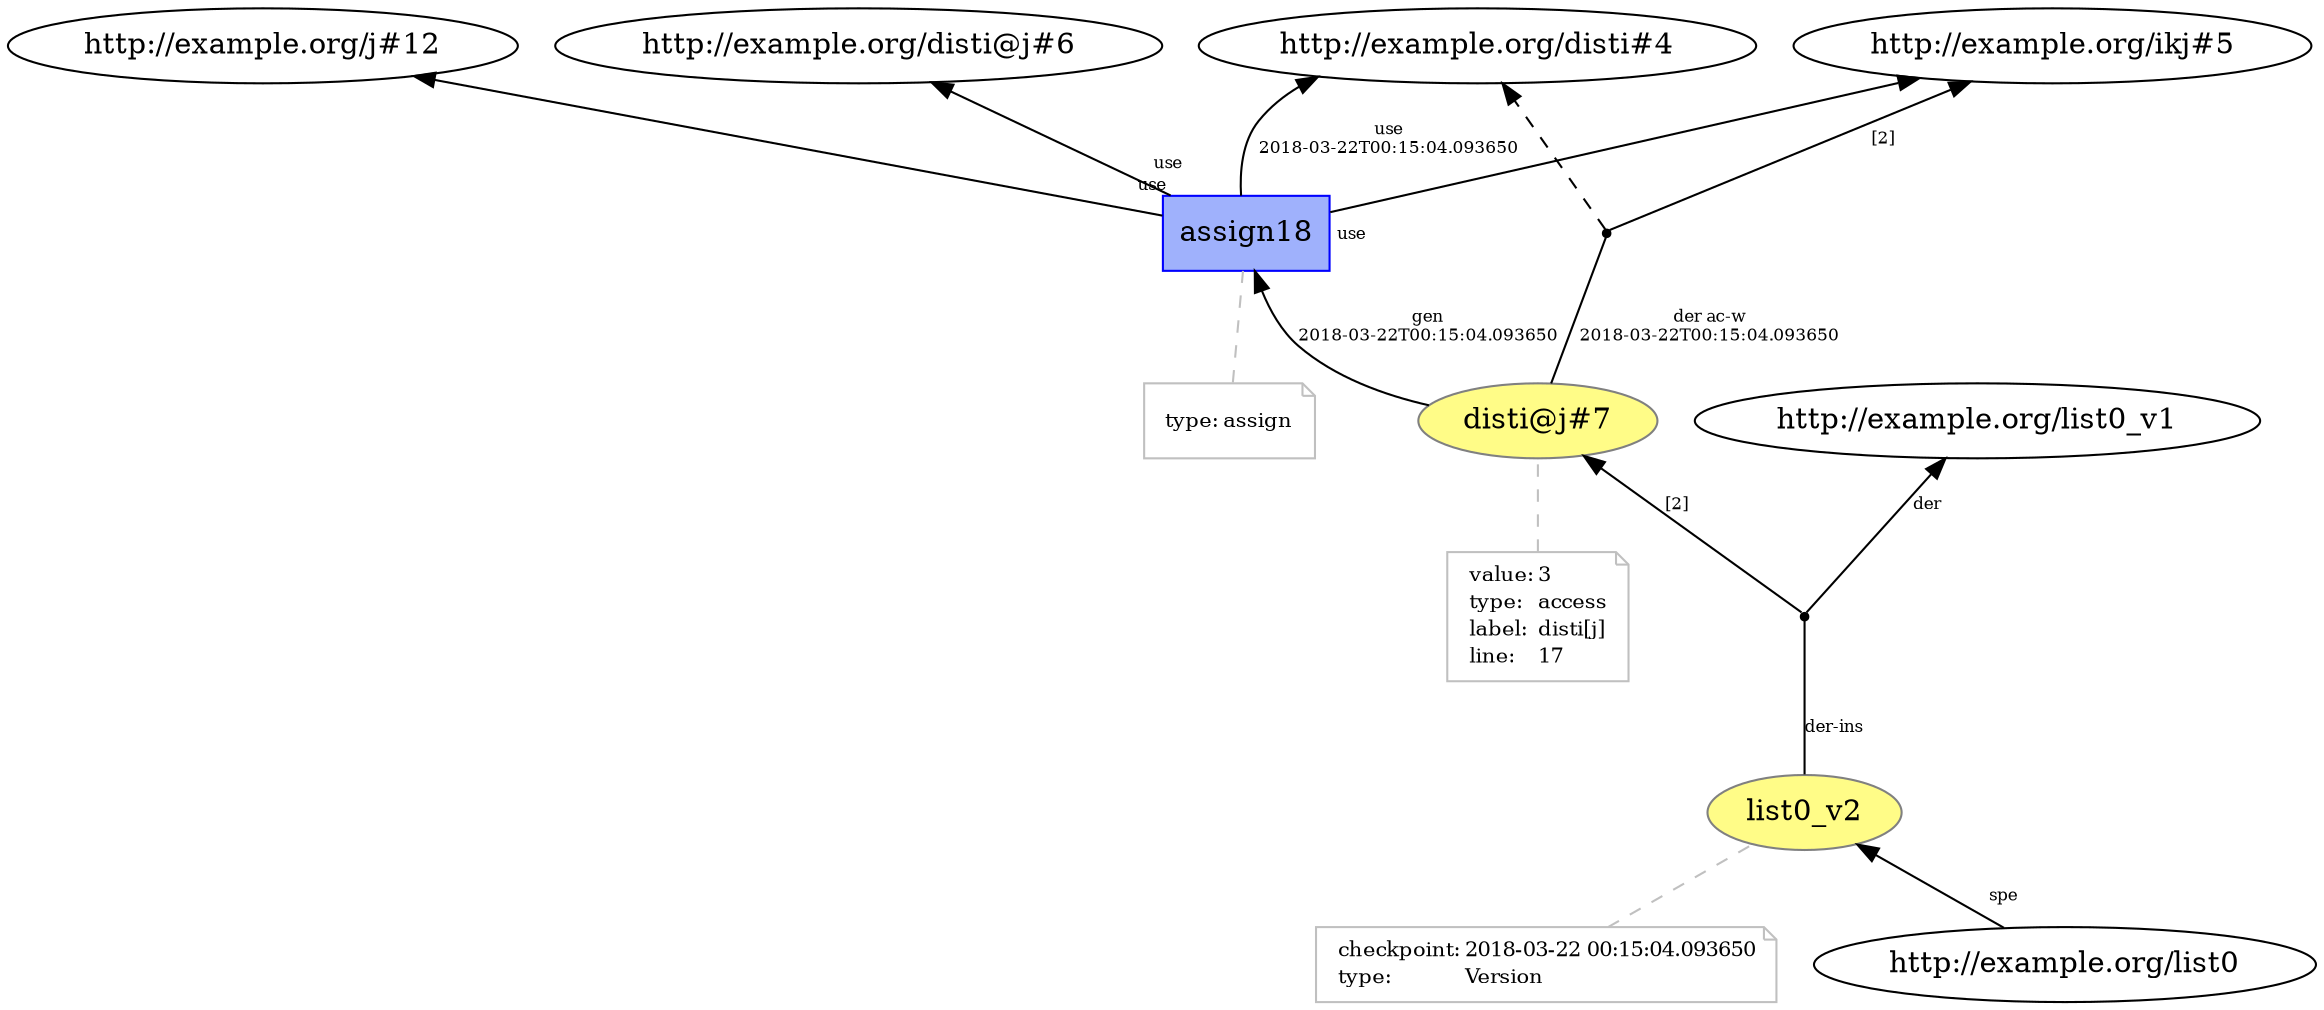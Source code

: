 digraph "PROV" { size="16,12"; rankdir="BT";
"http://example.org/disti@j#7" [fillcolor="#FFFC87",color="#808080",style="filled",label="disti@j#7",URL="http://example.org/disti@j#7"]
"-attrs0" [color="gray",shape="note",fontsize="10",fontcolor="black",label=<<TABLE cellpadding="0" border="0">
	<TR>
	    <TD align="left">value:</TD>
	    <TD align="left">3</TD>
	</TR>
	<TR>
	    <TD align="left">type:</TD>
	    <TD align="left">access</TD>
	</TR>
	<TR>
	    <TD align="left">label:</TD>
	    <TD align="left">disti[j]</TD>
	</TR>
	<TR>
	    <TD align="left">line:</TD>
	    <TD align="left">17</TD>
	</TR>
</TABLE>>]
"-attrs0" -> "http://example.org/disti@j#7" [color="gray",style="dashed",arrowhead="none"]
"http://example.org/list0_v2" [fillcolor="#FFFC87",color="#808080",style="filled",label="list0_v2",URL="http://example.org/list0_v2"]
"-attrs1" [color="gray",shape="note",fontsize="10",fontcolor="black",label=<<TABLE cellpadding="0" border="0">
	<TR>
	    <TD align="left">checkpoint:</TD>
	    <TD align="left">2018-03-22 00:15:04.093650</TD>
	</TR>
	<TR>
	    <TD align="left">type:</TD>
	    <TD align="left">Version</TD>
	</TR>
</TABLE>>]
"-attrs1" -> "http://example.org/list0_v2" [color="gray",style="dashed",arrowhead="none"]
"bn0" [shape="point",label=""]
"http://example.org/list0_v2" -> "bn0" [fontsize="8",distance="1.5",angle="60.0",rotation="20",label="der-ins",arrowhead="none"]
"bn0" -> "http://example.org/list0_v1" [fontsize="8",distance="1.5",angle="60.0",rotation="20",label="der"]
"bn0" -> "http://example.org/disti@j#7" [fontsize="8",distance="1.5",angle="60.0",rotation="20",label="[2]"]
"http://example.org/list0" -> "http://example.org/list0_v2" [labelfontsize="8",labeldistance="1.5",labelangle="60.0",rotation="20",taillabel="spe"]
"http://example.org/assign18" [fillcolor="#9FB1FC",color="#0000FF",shape="polygon",sides="4",style="filled",label="assign18",URL="http://example.org/assign18"]
"-attrs2" [color="gray",shape="note",fontsize="10",fontcolor="black",label=<<TABLE cellpadding="0" border="0">
	<TR>
	    <TD align="left">type:</TD>
	    <TD align="left">assign</TD>
	</TR>
</TABLE>>]
"-attrs2" -> "http://example.org/assign18" [color="gray",style="dashed",arrowhead="none"]
"bn1" [shape="point",label=""]
"http://example.org/disti@j#7" -> "bn1" [fontsize="8",distance="1.5",angle="60.0",rotation="20",label="der ac-w
2018-03-22T00:15:04.093650",arrowhead="none"]
"bn1" -> "http://example.org/disti#4" [style="dashed"]
"bn1" -> "http://example.org/ikj#5" [fontsize="8",distance="1.5",angle="60.0",rotation="20",label="[2]"]
"http://example.org/assign18" -> "http://example.org/disti#4" [fontsize="8",distance="1.5",angle="60.0",rotation="20",label="use
2018-03-22T00:15:04.093650"]
"http://example.org/assign18" -> "http://example.org/j#12" [labelfontsize="8",labeldistance="1.5",labelangle="60.0",rotation="20",taillabel="use"]
"http://example.org/assign18" -> "http://example.org/disti@j#6" [labelfontsize="8",labeldistance="1.5",labelangle="60.0",rotation="20",taillabel="use"]
"http://example.org/assign18" -> "http://example.org/ikj#5" [labelfontsize="8",labeldistance="1.5",labelangle="60.0",rotation="20",taillabel="use"]
"http://example.org/disti@j#7" -> "http://example.org/assign18" [fontsize="8",distance="1.5",angle="60.0",rotation="20",label="gen
2018-03-22T00:15:04.093650"]
}